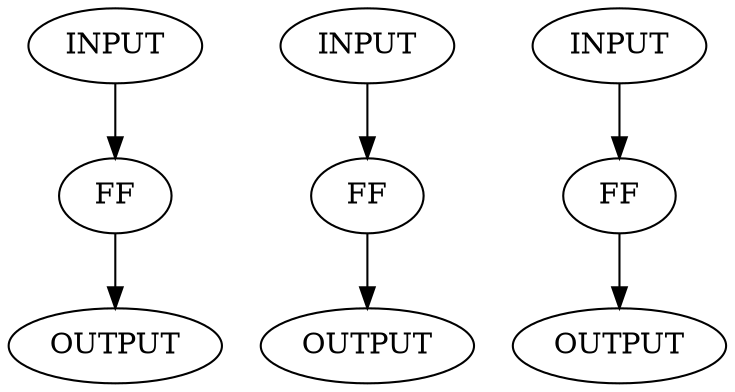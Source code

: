 digraph register {

I1 [label = "INPUT"];
I2 [label = "INPUT"];
I3 [label = "INPUT"];

Bascule1 [label = "FF"];
Bascule2 [label = "FF"];
Bascule3 [label = "FF"];

O1 [label = "OUTPUT"];
O2 [label = "OUTPUT"];
O3 [label = "OUTPUT"];

I1 -> Bascule1 -> O1;
I2 -> Bascule2 -> O2;
I3 -> Bascule3 -> O3;

}
